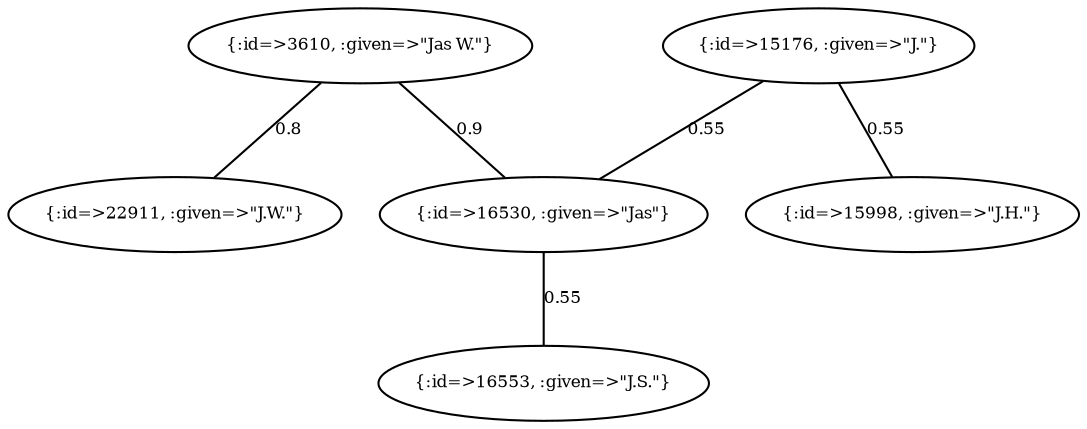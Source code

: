graph Collector__WeightedGraph {
    "{:id=>3610, :given=>\"Jas W.\"}" [
        fontsize = 8,
        label = "{:id=>3610, :given=>\"Jas W.\"}"
    ]

    "{:id=>15176, :given=>\"J.\"}" [
        fontsize = 8,
        label = "{:id=>15176, :given=>\"J.\"}"
    ]

    "{:id=>15998, :given=>\"J.H.\"}" [
        fontsize = 8,
        label = "{:id=>15998, :given=>\"J.H.\"}"
    ]

    "{:id=>16530, :given=>\"Jas\"}" [
        fontsize = 8,
        label = "{:id=>16530, :given=>\"Jas\"}"
    ]

    "{:id=>16553, :given=>\"J.S.\"}" [
        fontsize = 8,
        label = "{:id=>16553, :given=>\"J.S.\"}"
    ]

    "{:id=>22911, :given=>\"J.W.\"}" [
        fontsize = 8,
        label = "{:id=>22911, :given=>\"J.W.\"}"
    ]

    "{:id=>3610, :given=>\"Jas W.\"}" -- "{:id=>16530, :given=>\"Jas\"}" [
        fontsize = 8,
        label = 0.9
    ]

    "{:id=>3610, :given=>\"Jas W.\"}" -- "{:id=>22911, :given=>\"J.W.\"}" [
        fontsize = 8,
        label = 0.8
    ]

    "{:id=>15176, :given=>\"J.\"}" -- "{:id=>15998, :given=>\"J.H.\"}" [
        fontsize = 8,
        label = 0.55
    ]

    "{:id=>15176, :given=>\"J.\"}" -- "{:id=>16530, :given=>\"Jas\"}" [
        fontsize = 8,
        label = 0.55
    ]

    "{:id=>16530, :given=>\"Jas\"}" -- "{:id=>16553, :given=>\"J.S.\"}" [
        fontsize = 8,
        label = 0.55
    ]
}
